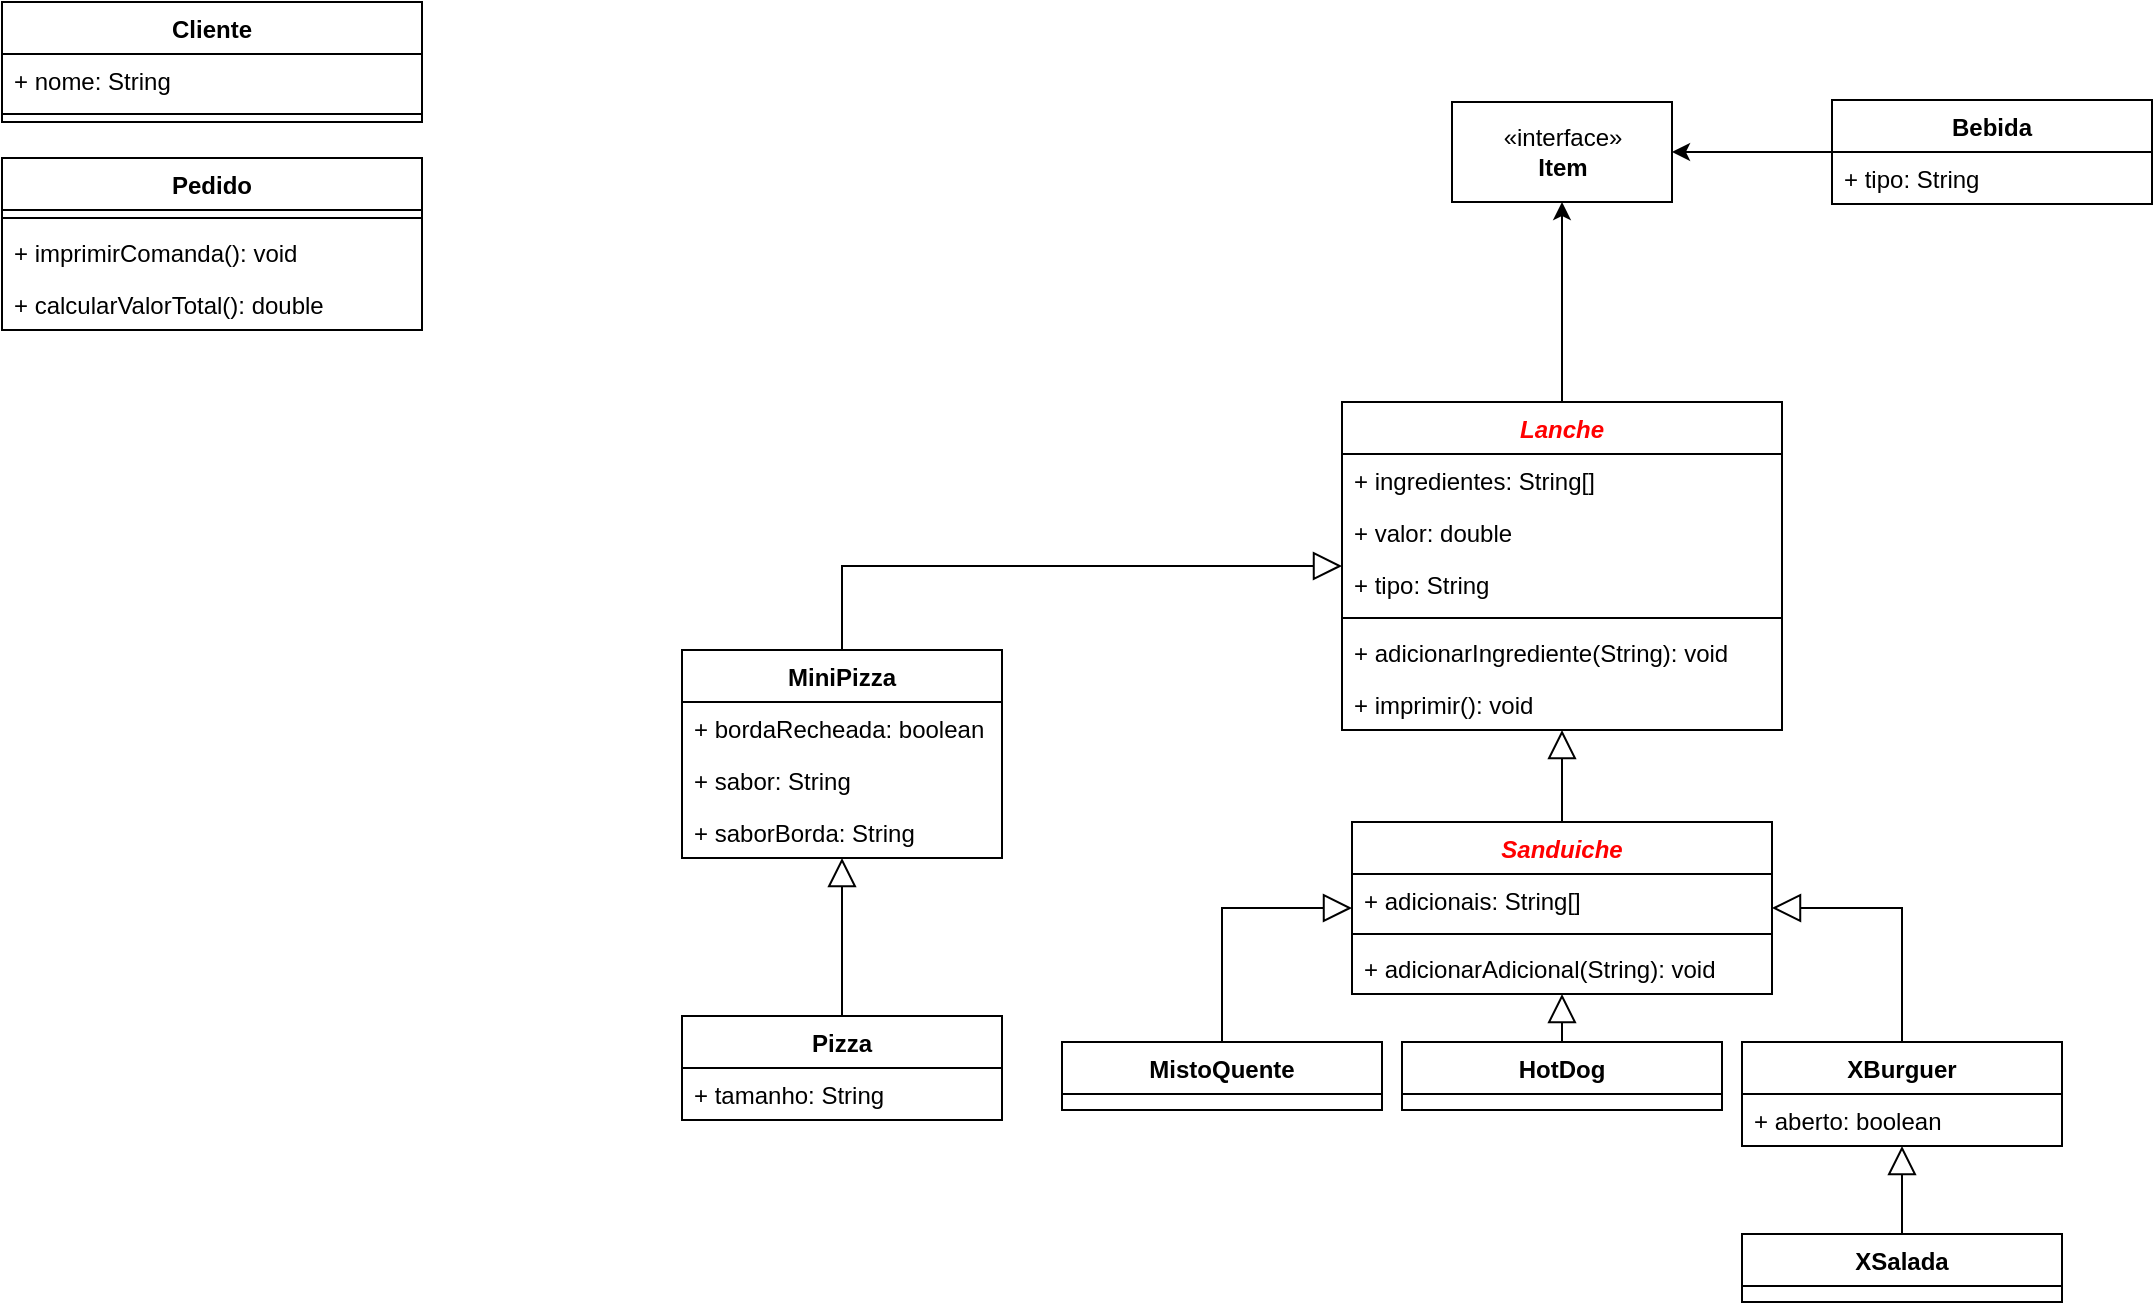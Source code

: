 <mxfile version="18.1.2" type="device" pages="2"><diagram id="MVWJiyI8O5NmIrXA0dFx" name="Page-1"><mxGraphModel dx="782" dy="674" grid="1" gridSize="10" guides="1" tooltips="1" connect="1" arrows="1" fold="1" page="1" pageScale="1" pageWidth="1169" pageHeight="827" math="0" shadow="0"><root><mxCell id="0"/><mxCell id="1" parent="0"/><mxCell id="_2BKmnc0bq5Ne3xbKJ1p-7" style="edgeStyle=orthogonalEdgeStyle;rounded=0;orthogonalLoop=1;jettySize=auto;html=1;exitX=0.5;exitY=0;exitDx=0;exitDy=0;entryX=0.5;entryY=1;entryDx=0;entryDy=0;fontColor=#000000;" edge="1" parent="1" source="QPcmIeBlJROIAPe8GQAX-1" target="_2BKmnc0bq5Ne3xbKJ1p-6"><mxGeometry relative="1" as="geometry"/></mxCell><mxCell id="QPcmIeBlJROIAPe8GQAX-1" value="Lanche" style="swimlane;fontStyle=3;align=center;verticalAlign=top;childLayout=stackLayout;horizontal=1;startSize=26;horizontalStack=0;resizeParent=1;resizeParentMax=0;resizeLast=0;collapsible=1;marginBottom=0;fontColor=#FF0000;" parent="1" vertex="1"><mxGeometry x="720" y="220" width="220" height="164" as="geometry"><mxRectangle x="700" y="20" width="70" height="26" as="alternateBounds"/></mxGeometry></mxCell><mxCell id="QPcmIeBlJROIAPe8GQAX-2" value="+ ingredientes: String[]" style="text;strokeColor=none;fillColor=none;align=left;verticalAlign=top;spacingLeft=4;spacingRight=4;overflow=hidden;rotatable=0;points=[[0,0.5],[1,0.5]];portConstraint=eastwest;" parent="QPcmIeBlJROIAPe8GQAX-1" vertex="1"><mxGeometry y="26" width="220" height="26" as="geometry"/></mxCell><mxCell id="QPcmIeBlJROIAPe8GQAX-5" value="+ valor: double" style="text;strokeColor=none;fillColor=none;align=left;verticalAlign=top;spacingLeft=4;spacingRight=4;overflow=hidden;rotatable=0;points=[[0,0.5],[1,0.5]];portConstraint=eastwest;" parent="QPcmIeBlJROIAPe8GQAX-1" vertex="1"><mxGeometry y="52" width="220" height="26" as="geometry"/></mxCell><mxCell id="mRiHQnjDjm3EZf-BqNl3-1" value="+ tipo: String" style="text;strokeColor=none;fillColor=none;align=left;verticalAlign=top;spacingLeft=4;spacingRight=4;overflow=hidden;rotatable=0;points=[[0,0.5],[1,0.5]];portConstraint=eastwest;" parent="QPcmIeBlJROIAPe8GQAX-1" vertex="1"><mxGeometry y="78" width="220" height="26" as="geometry"/></mxCell><mxCell id="QPcmIeBlJROIAPe8GQAX-3" value="" style="line;strokeWidth=1;fillColor=none;align=left;verticalAlign=middle;spacingTop=-1;spacingLeft=3;spacingRight=3;rotatable=0;labelPosition=right;points=[];portConstraint=eastwest;" parent="QPcmIeBlJROIAPe8GQAX-1" vertex="1"><mxGeometry y="104" width="220" height="8" as="geometry"/></mxCell><mxCell id="QPcmIeBlJROIAPe8GQAX-4" value="+ adicionarIngrediente(String): void&#10;" style="text;strokeColor=none;fillColor=none;align=left;verticalAlign=top;spacingLeft=4;spacingRight=4;overflow=hidden;rotatable=0;points=[[0,0.5],[1,0.5]];portConstraint=eastwest;" parent="QPcmIeBlJROIAPe8GQAX-1" vertex="1"><mxGeometry y="112" width="220" height="26" as="geometry"/></mxCell><mxCell id="QPcmIeBlJROIAPe8GQAX-7" value="+ imprimir(): void" style="text;strokeColor=none;fillColor=none;align=left;verticalAlign=top;spacingLeft=4;spacingRight=4;overflow=hidden;rotatable=0;points=[[0,0.5],[1,0.5]];portConstraint=eastwest;" parent="QPcmIeBlJROIAPe8GQAX-1" vertex="1"><mxGeometry y="138" width="220" height="26" as="geometry"/></mxCell><mxCell id="kkZG4CqWNyHKHAQxZgUZ-7" style="edgeStyle=orthogonalEdgeStyle;rounded=0;orthogonalLoop=1;jettySize=auto;html=1;exitX=0.5;exitY=0;exitDx=0;exitDy=0;entryX=1;entryY=0.5;entryDx=0;entryDy=0;endArrow=block;endFill=0;endSize=12;" parent="1" source="QPcmIeBlJROIAPe8GQAX-13" target="kkZG4CqWNyHKHAQxZgUZ-2" edge="1"><mxGeometry relative="1" as="geometry"/></mxCell><mxCell id="QPcmIeBlJROIAPe8GQAX-13" value="XBurguer" style="swimlane;fontStyle=1;align=center;verticalAlign=top;childLayout=stackLayout;horizontal=1;startSize=26;horizontalStack=0;resizeParent=1;resizeParentMax=0;resizeLast=0;collapsible=1;marginBottom=0;" parent="1" vertex="1"><mxGeometry x="920" y="540" width="160" height="52" as="geometry"/></mxCell><mxCell id="QPcmIeBlJROIAPe8GQAX-8" value="+ aberto: boolean" style="text;strokeColor=none;fillColor=none;align=left;verticalAlign=top;spacingLeft=4;spacingRight=4;overflow=hidden;rotatable=0;points=[[0,0.5],[1,0.5]];portConstraint=eastwest;" parent="QPcmIeBlJROIAPe8GQAX-13" vertex="1"><mxGeometry y="26" width="160" height="26" as="geometry"/></mxCell><mxCell id="QPcmIeBlJROIAPe8GQAX-20" style="edgeStyle=orthogonalEdgeStyle;rounded=0;orthogonalLoop=1;jettySize=auto;html=1;exitX=0.5;exitY=0;exitDx=0;exitDy=0;entryX=0.5;entryY=1;entryDx=0;entryDy=0;endArrow=block;endFill=0;endSize=12;" parent="1" source="QPcmIeBlJROIAPe8GQAX-18" target="QPcmIeBlJROIAPe8GQAX-13" edge="1"><mxGeometry relative="1" as="geometry"/></mxCell><mxCell id="QPcmIeBlJROIAPe8GQAX-18" value="XSalada" style="swimlane;fontStyle=1;align=center;verticalAlign=top;childLayout=stackLayout;horizontal=1;startSize=26;horizontalStack=0;resizeParent=1;resizeParentMax=0;resizeLast=0;collapsible=1;marginBottom=0;" parent="1" vertex="1"><mxGeometry x="920" y="636" width="160" height="34" as="geometry"><mxRectangle x="920" y="636" width="80" height="26" as="alternateBounds"/></mxGeometry></mxCell><mxCell id="QPcmIeBlJROIAPe8GQAX-21" value="HotDog" style="swimlane;fontStyle=1;align=center;verticalAlign=top;childLayout=stackLayout;horizontal=1;startSize=26;horizontalStack=0;resizeParent=1;resizeParentMax=0;resizeLast=0;collapsible=1;marginBottom=0;" parent="1" vertex="1"><mxGeometry x="750" y="540" width="160" height="34" as="geometry"><mxRectangle x="750" y="540" width="80" height="26" as="alternateBounds"/></mxGeometry></mxCell><mxCell id="kkZG4CqWNyHKHAQxZgUZ-6" style="edgeStyle=orthogonalEdgeStyle;rounded=0;orthogonalLoop=1;jettySize=auto;html=1;exitX=0.5;exitY=0;exitDx=0;exitDy=0;entryX=0;entryY=0.5;entryDx=0;entryDy=0;endArrow=block;endFill=0;endSize=12;" parent="1" source="QPcmIeBlJROIAPe8GQAX-26" target="kkZG4CqWNyHKHAQxZgUZ-2" edge="1"><mxGeometry relative="1" as="geometry"/></mxCell><mxCell id="QPcmIeBlJROIAPe8GQAX-26" value="MistoQuente" style="swimlane;fontStyle=1;align=center;verticalAlign=top;childLayout=stackLayout;horizontal=1;startSize=26;horizontalStack=0;resizeParent=1;resizeParentMax=0;resizeLast=0;collapsible=1;marginBottom=0;" parent="1" vertex="1"><mxGeometry x="580" y="540" width="160" height="34" as="geometry"><mxRectangle x="580" y="540" width="110" height="26" as="alternateBounds"/></mxGeometry></mxCell><mxCell id="QPcmIeBlJROIAPe8GQAX-29" value="Pedido" style="swimlane;fontStyle=1;align=center;verticalAlign=top;childLayout=stackLayout;horizontal=1;startSize=26;horizontalStack=0;resizeParent=1;resizeParentMax=0;resizeLast=0;collapsible=1;marginBottom=0;" parent="1" vertex="1"><mxGeometry x="50" y="98" width="210" height="86" as="geometry"/></mxCell><mxCell id="QPcmIeBlJROIAPe8GQAX-31" value="" style="line;strokeWidth=1;fillColor=none;align=left;verticalAlign=middle;spacingTop=-1;spacingLeft=3;spacingRight=3;rotatable=0;labelPosition=right;points=[];portConstraint=eastwest;" parent="QPcmIeBlJROIAPe8GQAX-29" vertex="1"><mxGeometry y="26" width="210" height="8" as="geometry"/></mxCell><mxCell id="QPcmIeBlJROIAPe8GQAX-32" value="+ imprimirComanda(): void&#10;" style="text;strokeColor=none;fillColor=none;align=left;verticalAlign=top;spacingLeft=4;spacingRight=4;overflow=hidden;rotatable=0;points=[[0,0.5],[1,0.5]];portConstraint=eastwest;" parent="QPcmIeBlJROIAPe8GQAX-29" vertex="1"><mxGeometry y="34" width="210" height="26" as="geometry"/></mxCell><mxCell id="QPcmIeBlJROIAPe8GQAX-33" value="+ calcularValorTotal(): double" style="text;strokeColor=none;fillColor=none;align=left;verticalAlign=top;spacingLeft=4;spacingRight=4;overflow=hidden;rotatable=0;points=[[0,0.5],[1,0.5]];portConstraint=eastwest;" parent="QPcmIeBlJROIAPe8GQAX-29" vertex="1"><mxGeometry y="60" width="210" height="26" as="geometry"/></mxCell><mxCell id="bDDmZRuDf7olHXzs5lUD-1" value="Cliente" style="swimlane;fontStyle=1;align=center;verticalAlign=top;childLayout=stackLayout;horizontal=1;startSize=26;horizontalStack=0;resizeParent=1;resizeParentMax=0;resizeLast=0;collapsible=1;marginBottom=0;" parent="1" vertex="1"><mxGeometry x="50" y="20" width="210" height="60" as="geometry"/></mxCell><mxCell id="bDDmZRuDf7olHXzs5lUD-5" value="+ nome: String" style="text;strokeColor=none;fillColor=none;align=left;verticalAlign=top;spacingLeft=4;spacingRight=4;overflow=hidden;rotatable=0;points=[[0,0.5],[1,0.5]];portConstraint=eastwest;" parent="bDDmZRuDf7olHXzs5lUD-1" vertex="1"><mxGeometry y="26" width="210" height="26" as="geometry"/></mxCell><mxCell id="bDDmZRuDf7olHXzs5lUD-2" value="" style="line;strokeWidth=1;fillColor=none;align=left;verticalAlign=middle;spacingTop=-1;spacingLeft=3;spacingRight=3;rotatable=0;labelPosition=right;points=[];portConstraint=eastwest;" parent="bDDmZRuDf7olHXzs5lUD-1" vertex="1"><mxGeometry y="52" width="210" height="8" as="geometry"/></mxCell><mxCell id="mRiHQnjDjm3EZf-BqNl3-4" style="edgeStyle=orthogonalEdgeStyle;rounded=0;orthogonalLoop=1;jettySize=auto;html=1;exitX=0.5;exitY=0;exitDx=0;exitDy=0;endArrow=block;endFill=0;endSize=12;entryX=0;entryY=0.5;entryDx=0;entryDy=0;" parent="1" source="mRiHQnjDjm3EZf-BqNl3-2" target="QPcmIeBlJROIAPe8GQAX-1" edge="1"><mxGeometry relative="1" as="geometry"><mxPoint x="820" y="450" as="targetPoint"/></mxGeometry></mxCell><mxCell id="mRiHQnjDjm3EZf-BqNl3-2" value="MiniPizza" style="swimlane;fontStyle=1;align=center;verticalAlign=top;childLayout=stackLayout;horizontal=1;startSize=26;horizontalStack=0;resizeParent=1;resizeParentMax=0;resizeLast=0;collapsible=1;marginBottom=0;" parent="1" vertex="1"><mxGeometry x="390" y="344" width="160" height="104" as="geometry"/></mxCell><mxCell id="mRiHQnjDjm3EZf-BqNl3-5" value="+ bordaRecheada: boolean" style="text;strokeColor=none;fillColor=none;align=left;verticalAlign=top;spacingLeft=4;spacingRight=4;overflow=hidden;rotatable=0;points=[[0,0.5],[1,0.5]];portConstraint=eastwest;" parent="mRiHQnjDjm3EZf-BqNl3-2" vertex="1"><mxGeometry y="26" width="160" height="26" as="geometry"/></mxCell><mxCell id="kkZG4CqWNyHKHAQxZgUZ-13" value="+ sabor: String" style="text;strokeColor=none;fillColor=none;align=left;verticalAlign=top;spacingLeft=4;spacingRight=4;overflow=hidden;rotatable=0;points=[[0,0.5],[1,0.5]];portConstraint=eastwest;" parent="mRiHQnjDjm3EZf-BqNl3-2" vertex="1"><mxGeometry y="52" width="160" height="26" as="geometry"/></mxCell><mxCell id="mRiHQnjDjm3EZf-BqNl3-6" value="+ saborBorda: String" style="text;strokeColor=none;fillColor=none;align=left;verticalAlign=top;spacingLeft=4;spacingRight=4;overflow=hidden;rotatable=0;points=[[0,0.5],[1,0.5]];portConstraint=eastwest;" parent="mRiHQnjDjm3EZf-BqNl3-2" vertex="1"><mxGeometry y="78" width="160" height="26" as="geometry"/></mxCell><mxCell id="kkZG4CqWNyHKHAQxZgUZ-4" style="edgeStyle=orthogonalEdgeStyle;rounded=0;orthogonalLoop=1;jettySize=auto;html=1;exitX=0.5;exitY=0;exitDx=0;exitDy=0;entryX=0.5;entryY=1;entryDx=0;entryDy=0;endArrow=block;endFill=0;endSize=12;" parent="1" source="kkZG4CqWNyHKHAQxZgUZ-2" target="QPcmIeBlJROIAPe8GQAX-1" edge="1"><mxGeometry relative="1" as="geometry"/></mxCell><mxCell id="kkZG4CqWNyHKHAQxZgUZ-2" value="Sanduiche" style="swimlane;fontStyle=3;align=center;verticalAlign=top;childLayout=stackLayout;horizontal=1;startSize=26;horizontalStack=0;resizeParent=1;resizeParentMax=0;resizeLast=0;collapsible=1;marginBottom=0;fontColor=#FF0000;" parent="1" vertex="1"><mxGeometry x="725" y="430" width="210" height="86" as="geometry"><mxRectangle x="730" y="230" width="90" height="26" as="alternateBounds"/></mxGeometry></mxCell><mxCell id="kkZG4CqWNyHKHAQxZgUZ-8" value="+ adicionais: String[]" style="text;strokeColor=none;fillColor=none;align=left;verticalAlign=top;spacingLeft=4;spacingRight=4;overflow=hidden;rotatable=0;points=[[0,0.5],[1,0.5]];portConstraint=eastwest;" parent="kkZG4CqWNyHKHAQxZgUZ-2" vertex="1"><mxGeometry y="26" width="210" height="26" as="geometry"/></mxCell><mxCell id="_2BKmnc0bq5Ne3xbKJ1p-1" value="" style="line;strokeWidth=1;fillColor=none;align=left;verticalAlign=middle;spacingTop=-1;spacingLeft=3;spacingRight=3;rotatable=0;labelPosition=right;points=[];portConstraint=eastwest;fontColor=#FF0000;" vertex="1" parent="kkZG4CqWNyHKHAQxZgUZ-2"><mxGeometry y="52" width="210" height="8" as="geometry"/></mxCell><mxCell id="_2BKmnc0bq5Ne3xbKJ1p-2" value="+ adicionarAdicional(String): void" style="text;strokeColor=none;fillColor=none;align=left;verticalAlign=top;spacingLeft=4;spacingRight=4;overflow=hidden;rotatable=0;points=[[0,0.5],[1,0.5]];portConstraint=eastwest;fontColor=#000000;" vertex="1" parent="kkZG4CqWNyHKHAQxZgUZ-2"><mxGeometry y="60" width="210" height="26" as="geometry"/></mxCell><mxCell id="kkZG4CqWNyHKHAQxZgUZ-5" style="edgeStyle=orthogonalEdgeStyle;rounded=0;orthogonalLoop=1;jettySize=auto;html=1;exitX=0.5;exitY=0;exitDx=0;exitDy=0;endArrow=block;endFill=0;endSize=12;entryX=0.5;entryY=1;entryDx=0;entryDy=0;" parent="1" source="QPcmIeBlJROIAPe8GQAX-21" target="kkZG4CqWNyHKHAQxZgUZ-2" edge="1"><mxGeometry relative="1" as="geometry"><mxPoint x="840" y="480" as="sourcePoint"/><mxPoint x="830" y="500" as="targetPoint"/></mxGeometry></mxCell><mxCell id="kkZG4CqWNyHKHAQxZgUZ-11" style="edgeStyle=orthogonalEdgeStyle;rounded=0;orthogonalLoop=1;jettySize=auto;html=1;exitX=0.5;exitY=0;exitDx=0;exitDy=0;entryX=0.5;entryY=1;entryDx=0;entryDy=0;endArrow=block;endFill=0;endSize=12;" parent="1" source="kkZG4CqWNyHKHAQxZgUZ-9" target="mRiHQnjDjm3EZf-BqNl3-2" edge="1"><mxGeometry relative="1" as="geometry"/></mxCell><mxCell id="kkZG4CqWNyHKHAQxZgUZ-9" value="Pizza" style="swimlane;fontStyle=1;align=center;verticalAlign=top;childLayout=stackLayout;horizontal=1;startSize=26;horizontalStack=0;resizeParent=1;resizeParentMax=0;resizeLast=0;collapsible=1;marginBottom=0;" parent="1" vertex="1"><mxGeometry x="390" y="527" width="160" height="52" as="geometry"/></mxCell><mxCell id="kkZG4CqWNyHKHAQxZgUZ-12" value="+ tamanho: String" style="text;strokeColor=none;fillColor=none;align=left;verticalAlign=top;spacingLeft=4;spacingRight=4;overflow=hidden;rotatable=0;points=[[0,0.5],[1,0.5]];portConstraint=eastwest;" parent="kkZG4CqWNyHKHAQxZgUZ-9" vertex="1"><mxGeometry y="26" width="160" height="26" as="geometry"/></mxCell><mxCell id="_2BKmnc0bq5Ne3xbKJ1p-6" value="«interface»&lt;br&gt;&lt;b&gt;Item&lt;br&gt;&lt;/b&gt;" style="html=1;fontColor=#000000;" vertex="1" parent="1"><mxGeometry x="775" y="70" width="110" height="50" as="geometry"/></mxCell><mxCell id="_2BKmnc0bq5Ne3xbKJ1p-15" style="edgeStyle=orthogonalEdgeStyle;rounded=0;orthogonalLoop=1;jettySize=auto;html=1;exitX=0;exitY=0.5;exitDx=0;exitDy=0;entryX=1;entryY=0.5;entryDx=0;entryDy=0;fontColor=#000000;" edge="1" parent="1" source="_2BKmnc0bq5Ne3xbKJ1p-13" target="_2BKmnc0bq5Ne3xbKJ1p-6"><mxGeometry relative="1" as="geometry"/></mxCell><mxCell id="_2BKmnc0bq5Ne3xbKJ1p-13" value="Bebida" style="swimlane;fontStyle=1;align=center;verticalAlign=top;childLayout=stackLayout;horizontal=1;startSize=26;horizontalStack=0;resizeParent=1;resizeParentMax=0;resizeLast=0;collapsible=1;marginBottom=0;" vertex="1" parent="1"><mxGeometry x="965" y="69" width="160" height="52" as="geometry"><mxRectangle x="965" y="82" width="70" height="26" as="alternateBounds"/></mxGeometry></mxCell><mxCell id="_2BKmnc0bq5Ne3xbKJ1p-14" value="+ tipo: String" style="text;strokeColor=none;fillColor=none;align=left;verticalAlign=top;spacingLeft=4;spacingRight=4;overflow=hidden;rotatable=0;points=[[0,0.5],[1,0.5]];portConstraint=eastwest;" vertex="1" parent="_2BKmnc0bq5Ne3xbKJ1p-13"><mxGeometry y="26" width="160" height="26" as="geometry"/></mxCell></root></mxGraphModel></diagram><diagram id="yfp6-7WRPPAeOL43nbqo" name="Page-2"><mxGraphModel dx="782" dy="674" grid="1" gridSize="10" guides="1" tooltips="1" connect="1" arrows="1" fold="1" page="1" pageScale="1" pageWidth="1169" pageHeight="827" math="0" shadow="0"><root><mxCell id="0"/><mxCell id="1" parent="0"/><mxCell id="87URZQY9vEiUjreXYbZ2-1" value="XSalada" style="swimlane;fontStyle=1;align=center;verticalAlign=top;childLayout=stackLayout;horizontal=1;startSize=26;horizontalStack=0;resizeParent=1;resizeParentMax=0;resizeLast=0;collapsible=1;marginBottom=0;" parent="1" vertex="1"><mxGeometry x="20" y="10" width="220" height="164" as="geometry"><mxRectangle x="320" y="40" width="70" height="26" as="alternateBounds"/></mxGeometry></mxCell><mxCell id="87URZQY9vEiUjreXYbZ2-2" value="+ ingredientes: String[]" style="text;strokeColor=none;fillColor=none;align=left;verticalAlign=top;spacingLeft=4;spacingRight=4;overflow=hidden;rotatable=0;points=[[0,0.5],[1,0.5]];portConstraint=eastwest;" parent="87URZQY9vEiUjreXYbZ2-1" vertex="1"><mxGeometry y="26" width="220" height="26" as="geometry"/></mxCell><mxCell id="87URZQY9vEiUjreXYbZ2-3" value="+ valor: double" style="text;strokeColor=none;fillColor=none;align=left;verticalAlign=top;spacingLeft=4;spacingRight=4;overflow=hidden;rotatable=0;points=[[0,0.5],[1,0.5]];portConstraint=eastwest;" parent="87URZQY9vEiUjreXYbZ2-1" vertex="1"><mxGeometry y="52" width="220" height="26" as="geometry"/></mxCell><mxCell id="87URZQY9vEiUjreXYbZ2-4" value="+ aberto: boolean" style="text;strokeColor=none;fillColor=none;align=left;verticalAlign=top;spacingLeft=4;spacingRight=4;overflow=hidden;rotatable=0;points=[[0,0.5],[1,0.5]];portConstraint=eastwest;" parent="87URZQY9vEiUjreXYbZ2-1" vertex="1"><mxGeometry y="78" width="220" height="26" as="geometry"/></mxCell><mxCell id="87URZQY9vEiUjreXYbZ2-5" value="" style="line;strokeWidth=1;fillColor=none;align=left;verticalAlign=middle;spacingTop=-1;spacingLeft=3;spacingRight=3;rotatable=0;labelPosition=right;points=[];portConstraint=eastwest;" parent="87URZQY9vEiUjreXYbZ2-1" vertex="1"><mxGeometry y="104" width="220" height="8" as="geometry"/></mxCell><mxCell id="87URZQY9vEiUjreXYbZ2-6" value="+ adicionarIngrediente(String): void&#10;" style="text;strokeColor=none;fillColor=none;align=left;verticalAlign=top;spacingLeft=4;spacingRight=4;overflow=hidden;rotatable=0;points=[[0,0.5],[1,0.5]];portConstraint=eastwest;" parent="87URZQY9vEiUjreXYbZ2-1" vertex="1"><mxGeometry y="112" width="220" height="26" as="geometry"/></mxCell><mxCell id="87URZQY9vEiUjreXYbZ2-7" value="+ mostrarComanda(): void&#10;" style="text;strokeColor=none;fillColor=none;align=left;verticalAlign=top;spacingLeft=4;spacingRight=4;overflow=hidden;rotatable=0;points=[[0,0.5],[1,0.5]];portConstraint=eastwest;" parent="87URZQY9vEiUjreXYbZ2-1" vertex="1"><mxGeometry y="138" width="220" height="26" as="geometry"/></mxCell><mxCell id="87URZQY9vEiUjreXYbZ2-8" value="XBurguer" style="swimlane;fontStyle=1;align=center;verticalAlign=top;childLayout=stackLayout;horizontal=1;startSize=26;horizontalStack=0;resizeParent=1;resizeParentMax=0;resizeLast=0;collapsible=1;marginBottom=0;" parent="1" vertex="1"><mxGeometry x="250" y="10" width="220" height="164" as="geometry"><mxRectangle x="320" y="40" width="70" height="26" as="alternateBounds"/></mxGeometry></mxCell><mxCell id="87URZQY9vEiUjreXYbZ2-9" value="+ ingredientes: String[]" style="text;strokeColor=none;fillColor=none;align=left;verticalAlign=top;spacingLeft=4;spacingRight=4;overflow=hidden;rotatable=0;points=[[0,0.5],[1,0.5]];portConstraint=eastwest;" parent="87URZQY9vEiUjreXYbZ2-8" vertex="1"><mxGeometry y="26" width="220" height="26" as="geometry"/></mxCell><mxCell id="87URZQY9vEiUjreXYbZ2-10" value="+ valor: double" style="text;strokeColor=none;fillColor=none;align=left;verticalAlign=top;spacingLeft=4;spacingRight=4;overflow=hidden;rotatable=0;points=[[0,0.5],[1,0.5]];portConstraint=eastwest;" parent="87URZQY9vEiUjreXYbZ2-8" vertex="1"><mxGeometry y="52" width="220" height="26" as="geometry"/></mxCell><mxCell id="87URZQY9vEiUjreXYbZ2-11" value="+ aberto: boolean" style="text;strokeColor=none;fillColor=none;align=left;verticalAlign=top;spacingLeft=4;spacingRight=4;overflow=hidden;rotatable=0;points=[[0,0.5],[1,0.5]];portConstraint=eastwest;" parent="87URZQY9vEiUjreXYbZ2-8" vertex="1"><mxGeometry y="78" width="220" height="26" as="geometry"/></mxCell><mxCell id="87URZQY9vEiUjreXYbZ2-12" value="" style="line;strokeWidth=1;fillColor=none;align=left;verticalAlign=middle;spacingTop=-1;spacingLeft=3;spacingRight=3;rotatable=0;labelPosition=right;points=[];portConstraint=eastwest;" parent="87URZQY9vEiUjreXYbZ2-8" vertex="1"><mxGeometry y="104" width="220" height="8" as="geometry"/></mxCell><mxCell id="87URZQY9vEiUjreXYbZ2-13" value="+ adicionarIngrediente(String): void&#10;" style="text;strokeColor=none;fillColor=none;align=left;verticalAlign=top;spacingLeft=4;spacingRight=4;overflow=hidden;rotatable=0;points=[[0,0.5],[1,0.5]];portConstraint=eastwest;" parent="87URZQY9vEiUjreXYbZ2-8" vertex="1"><mxGeometry y="112" width="220" height="26" as="geometry"/></mxCell><mxCell id="87URZQY9vEiUjreXYbZ2-14" value="+ mostrarComanda(): void&#10;" style="text;strokeColor=none;fillColor=none;align=left;verticalAlign=top;spacingLeft=4;spacingRight=4;overflow=hidden;rotatable=0;points=[[0,0.5],[1,0.5]];portConstraint=eastwest;" parent="87URZQY9vEiUjreXYbZ2-8" vertex="1"><mxGeometry y="138" width="220" height="26" as="geometry"/></mxCell><mxCell id="2SesyGB-pI0vgU_VPWTt-1" value="Lanche" style="swimlane;fontStyle=3;align=center;verticalAlign=top;childLayout=stackLayout;horizontal=1;startSize=26;horizontalStack=0;resizeParent=1;resizeParentMax=0;resizeLast=0;collapsible=1;marginBottom=0;" parent="1" vertex="1"><mxGeometry x="700" y="20" width="220" height="164" as="geometry"><mxRectangle x="700" y="20" width="70" height="26" as="alternateBounds"/></mxGeometry></mxCell><mxCell id="2SesyGB-pI0vgU_VPWTt-2" value="+ ingredientes: String[]" style="text;strokeColor=none;fillColor=none;align=left;verticalAlign=top;spacingLeft=4;spacingRight=4;overflow=hidden;rotatable=0;points=[[0,0.5],[1,0.5]];portConstraint=eastwest;" parent="2SesyGB-pI0vgU_VPWTt-1" vertex="1"><mxGeometry y="26" width="220" height="26" as="geometry"/></mxCell><mxCell id="2SesyGB-pI0vgU_VPWTt-3" value="+ valor: double" style="text;strokeColor=none;fillColor=none;align=left;verticalAlign=top;spacingLeft=4;spacingRight=4;overflow=hidden;rotatable=0;points=[[0,0.5],[1,0.5]];portConstraint=eastwest;" parent="2SesyGB-pI0vgU_VPWTt-1" vertex="1"><mxGeometry y="52" width="220" height="26" as="geometry"/></mxCell><mxCell id="2SesyGB-pI0vgU_VPWTt-4" value="+ aberto: boolean" style="text;strokeColor=none;fillColor=none;align=left;verticalAlign=top;spacingLeft=4;spacingRight=4;overflow=hidden;rotatable=0;points=[[0,0.5],[1,0.5]];portConstraint=eastwest;" parent="2SesyGB-pI0vgU_VPWTt-1" vertex="1"><mxGeometry y="78" width="220" height="26" as="geometry"/></mxCell><mxCell id="2SesyGB-pI0vgU_VPWTt-5" value="" style="line;strokeWidth=1;fillColor=none;align=left;verticalAlign=middle;spacingTop=-1;spacingLeft=3;spacingRight=3;rotatable=0;labelPosition=right;points=[];portConstraint=eastwest;" parent="2SesyGB-pI0vgU_VPWTt-1" vertex="1"><mxGeometry y="104" width="220" height="8" as="geometry"/></mxCell><mxCell id="2SesyGB-pI0vgU_VPWTt-6" value="+ adicionarIngrediente(String): void&#10;" style="text;strokeColor=none;fillColor=none;align=left;verticalAlign=top;spacingLeft=4;spacingRight=4;overflow=hidden;rotatable=0;points=[[0,0.5],[1,0.5]];portConstraint=eastwest;" parent="2SesyGB-pI0vgU_VPWTt-1" vertex="1"><mxGeometry y="112" width="220" height="26" as="geometry"/></mxCell><mxCell id="2SesyGB-pI0vgU_VPWTt-7" value="+ mostrarComanda(): void&#10;" style="text;strokeColor=none;fillColor=none;align=left;verticalAlign=top;spacingLeft=4;spacingRight=4;overflow=hidden;rotatable=0;points=[[0,0.5],[1,0.5]];portConstraint=eastwest;" parent="2SesyGB-pI0vgU_VPWTt-1" vertex="1"><mxGeometry y="138" width="220" height="26" as="geometry"/></mxCell><mxCell id="2SesyGB-pI0vgU_VPWTt-8" style="edgeStyle=orthogonalEdgeStyle;rounded=0;orthogonalLoop=1;jettySize=auto;html=1;exitX=0;exitY=0.5;exitDx=0;exitDy=0;endArrow=block;endFill=0;endSize=12;entryX=1;entryY=0.5;entryDx=0;entryDy=0;" parent="1" source="2SesyGB-pI0vgU_VPWTt-9" target="2SesyGB-pI0vgU_VPWTt-1" edge="1"><mxGeometry relative="1" as="geometry"><mxPoint x="950" y="90" as="targetPoint"/></mxGeometry></mxCell><mxCell id="2SesyGB-pI0vgU_VPWTt-9" value="XBurguer" style="swimlane;fontStyle=1;align=center;verticalAlign=top;childLayout=stackLayout;horizontal=1;startSize=26;horizontalStack=0;resizeParent=1;resizeParentMax=0;resizeLast=0;collapsible=1;marginBottom=0;" parent="1" vertex="1"><mxGeometry x="970" y="128" width="160" height="34" as="geometry"/></mxCell><mxCell id="2SesyGB-pI0vgU_VPWTt-10" value="" style="line;strokeWidth=1;fillColor=none;align=left;verticalAlign=middle;spacingTop=-1;spacingLeft=3;spacingRight=3;rotatable=0;labelPosition=right;points=[];portConstraint=eastwest;" parent="2SesyGB-pI0vgU_VPWTt-9" vertex="1"><mxGeometry y="26" width="160" height="8" as="geometry"/></mxCell><mxCell id="2SesyGB-pI0vgU_VPWTt-11" style="edgeStyle=orthogonalEdgeStyle;rounded=0;orthogonalLoop=1;jettySize=auto;html=1;exitX=1;exitY=0.5;exitDx=0;exitDy=0;endArrow=block;endFill=0;endSize=12;entryX=0;entryY=0.5;entryDx=0;entryDy=0;" parent="1" source="2SesyGB-pI0vgU_VPWTt-12" target="2SesyGB-pI0vgU_VPWTt-1" edge="1"><mxGeometry relative="1" as="geometry"><mxPoint x="670" y="80" as="targetPoint"/></mxGeometry></mxCell><mxCell id="2SesyGB-pI0vgU_VPWTt-12" value="XSalada" style="swimlane;fontStyle=1;align=center;verticalAlign=top;childLayout=stackLayout;horizontal=1;startSize=26;horizontalStack=0;resizeParent=1;resizeParentMax=0;resizeLast=0;collapsible=1;marginBottom=0;" parent="1" vertex="1"><mxGeometry x="490" y="128" width="160" height="34" as="geometry"/></mxCell><mxCell id="2SesyGB-pI0vgU_VPWTt-13" value="" style="line;strokeWidth=1;fillColor=none;align=left;verticalAlign=middle;spacingTop=-1;spacingLeft=3;spacingRight=3;rotatable=0;labelPosition=right;points=[];portConstraint=eastwest;" parent="2SesyGB-pI0vgU_VPWTt-12" vertex="1"><mxGeometry y="26" width="160" height="8" as="geometry"/></mxCell><mxCell id="2SesyGB-pI0vgU_VPWTt-20" value="Lanche" style="swimlane;fontStyle=3;align=center;verticalAlign=top;childLayout=stackLayout;horizontal=1;startSize=26;horizontalStack=0;resizeParent=1;resizeParentMax=0;resizeLast=0;collapsible=1;marginBottom=0;" parent="1" vertex="1"><mxGeometry x="120" y="350" width="220" height="164" as="geometry"><mxRectangle x="320" y="40" width="70" height="26" as="alternateBounds"/></mxGeometry></mxCell><mxCell id="2SesyGB-pI0vgU_VPWTt-21" value="+ ingredientes: String[]" style="text;strokeColor=none;fillColor=none;align=left;verticalAlign=top;spacingLeft=4;spacingRight=4;overflow=hidden;rotatable=0;points=[[0,0.5],[1,0.5]];portConstraint=eastwest;" parent="2SesyGB-pI0vgU_VPWTt-20" vertex="1"><mxGeometry y="26" width="220" height="26" as="geometry"/></mxCell><mxCell id="2SesyGB-pI0vgU_VPWTt-22" value="+ valor: double" style="text;strokeColor=none;fillColor=none;align=left;verticalAlign=top;spacingLeft=4;spacingRight=4;overflow=hidden;rotatable=0;points=[[0,0.5],[1,0.5]];portConstraint=eastwest;" parent="2SesyGB-pI0vgU_VPWTt-20" vertex="1"><mxGeometry y="52" width="220" height="26" as="geometry"/></mxCell><mxCell id="2SesyGB-pI0vgU_VPWTt-23" value="+ aberto: boolean" style="text;strokeColor=none;fillColor=none;align=left;verticalAlign=top;spacingLeft=4;spacingRight=4;overflow=hidden;rotatable=0;points=[[0,0.5],[1,0.5]];portConstraint=eastwest;" parent="2SesyGB-pI0vgU_VPWTt-20" vertex="1"><mxGeometry y="78" width="220" height="26" as="geometry"/></mxCell><mxCell id="2SesyGB-pI0vgU_VPWTt-24" value="" style="line;strokeWidth=1;fillColor=none;align=left;verticalAlign=middle;spacingTop=-1;spacingLeft=3;spacingRight=3;rotatable=0;labelPosition=right;points=[];portConstraint=eastwest;" parent="2SesyGB-pI0vgU_VPWTt-20" vertex="1"><mxGeometry y="104" width="220" height="8" as="geometry"/></mxCell><mxCell id="2SesyGB-pI0vgU_VPWTt-25" value="+ adicionarIngrediente(String): void&#10;" style="text;strokeColor=none;fillColor=none;align=left;verticalAlign=top;spacingLeft=4;spacingRight=4;overflow=hidden;rotatable=0;points=[[0,0.5],[1,0.5]];portConstraint=eastwest;" parent="2SesyGB-pI0vgU_VPWTt-20" vertex="1"><mxGeometry y="112" width="220" height="26" as="geometry"/></mxCell><mxCell id="2SesyGB-pI0vgU_VPWTt-26" value="+ mostrarComanda(): void&#10;" style="text;strokeColor=none;fillColor=none;align=left;verticalAlign=top;spacingLeft=4;spacingRight=4;overflow=hidden;rotatable=0;points=[[0,0.5],[1,0.5]];portConstraint=eastwest;" parent="2SesyGB-pI0vgU_VPWTt-20" vertex="1"><mxGeometry y="138" width="220" height="26" as="geometry"/></mxCell><mxCell id="2SesyGB-pI0vgU_VPWTt-27" style="edgeStyle=orthogonalEdgeStyle;rounded=0;orthogonalLoop=1;jettySize=auto;html=1;exitX=0;exitY=0.5;exitDx=0;exitDy=0;entryX=1;entryY=0.5;entryDx=0;entryDy=0;endArrow=block;endFill=0;endSize=12;" parent="1" source="2SesyGB-pI0vgU_VPWTt-28" target="2SesyGB-pI0vgU_VPWTt-23" edge="1"><mxGeometry relative="1" as="geometry"/></mxCell><mxCell id="2SesyGB-pI0vgU_VPWTt-28" value="XBurguer" style="swimlane;fontStyle=1;align=center;verticalAlign=top;childLayout=stackLayout;horizontal=1;startSize=26;horizontalStack=0;resizeParent=1;resizeParentMax=0;resizeLast=0;collapsible=1;marginBottom=0;" parent="1" vertex="1"><mxGeometry x="400" y="424" width="160" height="34" as="geometry"/></mxCell><mxCell id="2SesyGB-pI0vgU_VPWTt-29" value="" style="line;strokeWidth=1;fillColor=none;align=left;verticalAlign=middle;spacingTop=-1;spacingLeft=3;spacingRight=3;rotatable=0;labelPosition=right;points=[];portConstraint=eastwest;" parent="2SesyGB-pI0vgU_VPWTt-28" vertex="1"><mxGeometry y="26" width="160" height="8" as="geometry"/></mxCell><mxCell id="2SesyGB-pI0vgU_VPWTt-30" style="edgeStyle=orthogonalEdgeStyle;rounded=0;orthogonalLoop=1;jettySize=auto;html=1;exitX=0.5;exitY=0;exitDx=0;exitDy=0;entryX=1;entryY=0.5;entryDx=0;entryDy=0;endArrow=block;endFill=0;endSize=12;" parent="1" source="2SesyGB-pI0vgU_VPWTt-31" target="2SesyGB-pI0vgU_VPWTt-25" edge="1"><mxGeometry relative="1" as="geometry"/></mxCell><mxCell id="2SesyGB-pI0vgU_VPWTt-31" value="XSalada" style="swimlane;fontStyle=1;align=center;verticalAlign=top;childLayout=stackLayout;horizontal=1;startSize=26;horizontalStack=0;resizeParent=1;resizeParentMax=0;resizeLast=0;collapsible=1;marginBottom=0;" parent="1" vertex="1"><mxGeometry x="400" y="500" width="160" height="34" as="geometry"/></mxCell><mxCell id="2SesyGB-pI0vgU_VPWTt-32" value="" style="line;strokeWidth=1;fillColor=none;align=left;verticalAlign=middle;spacingTop=-1;spacingLeft=3;spacingRight=3;rotatable=0;labelPosition=right;points=[];portConstraint=eastwest;" parent="2SesyGB-pI0vgU_VPWTt-31" vertex="1"><mxGeometry y="26" width="160" height="8" as="geometry"/></mxCell><mxCell id="2SesyGB-pI0vgU_VPWTt-33" style="edgeStyle=orthogonalEdgeStyle;rounded=0;orthogonalLoop=1;jettySize=auto;html=1;exitX=0.5;exitY=0;exitDx=0;exitDy=0;entryX=0.75;entryY=1;entryDx=0;entryDy=0;endArrow=block;endFill=0;endSize=12;" parent="1" source="2SesyGB-pI0vgU_VPWTt-34" target="2SesyGB-pI0vgU_VPWTt-20" edge="1"><mxGeometry relative="1" as="geometry"/></mxCell><mxCell id="2SesyGB-pI0vgU_VPWTt-34" value="HotDog" style="swimlane;fontStyle=1;align=center;verticalAlign=top;childLayout=stackLayout;horizontal=1;startSize=26;horizontalStack=0;resizeParent=1;resizeParentMax=0;resizeLast=0;collapsible=1;marginBottom=0;" parent="1" vertex="1"><mxGeometry x="260" y="580" width="160" height="34" as="geometry"/></mxCell><mxCell id="2SesyGB-pI0vgU_VPWTt-35" value="" style="line;strokeWidth=1;fillColor=none;align=left;verticalAlign=middle;spacingTop=-1;spacingLeft=3;spacingRight=3;rotatable=0;labelPosition=right;points=[];portConstraint=eastwest;" parent="2SesyGB-pI0vgU_VPWTt-34" vertex="1"><mxGeometry y="26" width="160" height="8" as="geometry"/></mxCell><mxCell id="2SesyGB-pI0vgU_VPWTt-36" style="edgeStyle=orthogonalEdgeStyle;rounded=0;orthogonalLoop=1;jettySize=auto;html=1;exitX=0.5;exitY=0;exitDx=0;exitDy=0;entryX=0.25;entryY=1;entryDx=0;entryDy=0;endArrow=block;endFill=0;endSize=12;" parent="1" source="2SesyGB-pI0vgU_VPWTt-37" target="2SesyGB-pI0vgU_VPWTt-20" edge="1"><mxGeometry relative="1" as="geometry"/></mxCell><mxCell id="2SesyGB-pI0vgU_VPWTt-37" value="MistoQuente" style="swimlane;fontStyle=1;align=center;verticalAlign=top;childLayout=stackLayout;horizontal=1;startSize=26;horizontalStack=0;resizeParent=1;resizeParentMax=0;resizeLast=0;collapsible=1;marginBottom=0;" parent="1" vertex="1"><mxGeometry x="40" y="580" width="160" height="34" as="geometry"/></mxCell><mxCell id="2SesyGB-pI0vgU_VPWTt-38" value="" style="line;strokeWidth=1;fillColor=none;align=left;verticalAlign=middle;spacingTop=-1;spacingLeft=3;spacingRight=3;rotatable=0;labelPosition=right;points=[];portConstraint=eastwest;" parent="2SesyGB-pI0vgU_VPWTt-37" vertex="1"><mxGeometry y="26" width="160" height="8" as="geometry"/></mxCell><mxCell id="a-zHaVzuH5ngQwdTMmcT-1" value="Lanche" style="swimlane;fontStyle=3;align=center;verticalAlign=top;childLayout=stackLayout;horizontal=1;startSize=26;horizontalStack=0;resizeParent=1;resizeParentMax=0;resizeLast=0;collapsible=1;marginBottom=0;" parent="1" vertex="1"><mxGeometry x="680" y="330" width="220" height="164" as="geometry"><mxRectangle x="700" y="20" width="70" height="26" as="alternateBounds"/></mxGeometry></mxCell><mxCell id="a-zHaVzuH5ngQwdTMmcT-2" value="+ ingredientes: String[]" style="text;strokeColor=none;fillColor=none;align=left;verticalAlign=top;spacingLeft=4;spacingRight=4;overflow=hidden;rotatable=0;points=[[0,0.5],[1,0.5]];portConstraint=eastwest;" parent="a-zHaVzuH5ngQwdTMmcT-1" vertex="1"><mxGeometry y="26" width="220" height="26" as="geometry"/></mxCell><mxCell id="a-zHaVzuH5ngQwdTMmcT-3" value="+ valor: double" style="text;strokeColor=none;fillColor=none;align=left;verticalAlign=top;spacingLeft=4;spacingRight=4;overflow=hidden;rotatable=0;points=[[0,0.5],[1,0.5]];portConstraint=eastwest;" parent="a-zHaVzuH5ngQwdTMmcT-1" vertex="1"><mxGeometry y="52" width="220" height="26" as="geometry"/></mxCell><mxCell id="a-zHaVzuH5ngQwdTMmcT-4" value="+ tipo: String" style="text;strokeColor=none;fillColor=none;align=left;verticalAlign=top;spacingLeft=4;spacingRight=4;overflow=hidden;rotatable=0;points=[[0,0.5],[1,0.5]];portConstraint=eastwest;" parent="a-zHaVzuH5ngQwdTMmcT-1" vertex="1"><mxGeometry y="78" width="220" height="26" as="geometry"/></mxCell><mxCell id="a-zHaVzuH5ngQwdTMmcT-5" value="" style="line;strokeWidth=1;fillColor=none;align=left;verticalAlign=middle;spacingTop=-1;spacingLeft=3;spacingRight=3;rotatable=0;labelPosition=right;points=[];portConstraint=eastwest;" parent="a-zHaVzuH5ngQwdTMmcT-1" vertex="1"><mxGeometry y="104" width="220" height="8" as="geometry"/></mxCell><mxCell id="a-zHaVzuH5ngQwdTMmcT-6" value="+ adicionarIngrediente(String): void&#10;" style="text;strokeColor=none;fillColor=none;align=left;verticalAlign=top;spacingLeft=4;spacingRight=4;overflow=hidden;rotatable=0;points=[[0,0.5],[1,0.5]];portConstraint=eastwest;" parent="a-zHaVzuH5ngQwdTMmcT-1" vertex="1"><mxGeometry y="112" width="220" height="26" as="geometry"/></mxCell><mxCell id="a-zHaVzuH5ngQwdTMmcT-7" value="+ mostrarComanda(String): void&#10;" style="text;strokeColor=none;fillColor=none;align=left;verticalAlign=top;spacingLeft=4;spacingRight=4;overflow=hidden;rotatable=0;points=[[0,0.5],[1,0.5]];portConstraint=eastwest;" parent="a-zHaVzuH5ngQwdTMmcT-1" vertex="1"><mxGeometry y="138" width="220" height="26" as="geometry"/></mxCell><mxCell id="a-zHaVzuH5ngQwdTMmcT-8" value="XBurguer" style="swimlane;fontStyle=1;align=center;verticalAlign=top;childLayout=stackLayout;horizontal=1;startSize=26;horizontalStack=0;resizeParent=1;resizeParentMax=0;resizeLast=0;collapsible=1;marginBottom=0;" parent="1" vertex="1"><mxGeometry x="960" y="404" width="160" height="60" as="geometry"/></mxCell><mxCell id="a-zHaVzuH5ngQwdTMmcT-9" value="+ aberto: boolean" style="text;strokeColor=none;fillColor=none;align=left;verticalAlign=top;spacingLeft=4;spacingRight=4;overflow=hidden;rotatable=0;points=[[0,0.5],[1,0.5]];portConstraint=eastwest;" parent="a-zHaVzuH5ngQwdTMmcT-8" vertex="1"><mxGeometry y="26" width="160" height="26" as="geometry"/></mxCell><mxCell id="a-zHaVzuH5ngQwdTMmcT-10" value="" style="line;strokeWidth=1;fillColor=none;align=left;verticalAlign=middle;spacingTop=-1;spacingLeft=3;spacingRight=3;rotatable=0;labelPosition=right;points=[];portConstraint=eastwest;" parent="a-zHaVzuH5ngQwdTMmcT-8" vertex="1"><mxGeometry y="52" width="160" height="8" as="geometry"/></mxCell><mxCell id="a-zHaVzuH5ngQwdTMmcT-11" style="edgeStyle=orthogonalEdgeStyle;rounded=0;orthogonalLoop=1;jettySize=auto;html=1;exitX=0.5;exitY=0;exitDx=0;exitDy=0;entryX=0.5;entryY=1;entryDx=0;entryDy=0;endArrow=block;endFill=0;endSize=12;" parent="1" source="a-zHaVzuH5ngQwdTMmcT-12" target="a-zHaVzuH5ngQwdTMmcT-8" edge="1"><mxGeometry relative="1" as="geometry"/></mxCell><mxCell id="a-zHaVzuH5ngQwdTMmcT-12" value="XSalada" style="swimlane;fontStyle=1;align=center;verticalAlign=top;childLayout=stackLayout;horizontal=1;startSize=26;horizontalStack=0;resizeParent=1;resizeParentMax=0;resizeLast=0;collapsible=1;marginBottom=0;" parent="1" vertex="1"><mxGeometry x="960" y="500" width="160" height="34" as="geometry"/></mxCell><mxCell id="a-zHaVzuH5ngQwdTMmcT-13" value="" style="line;strokeWidth=1;fillColor=none;align=left;verticalAlign=middle;spacingTop=-1;spacingLeft=3;spacingRight=3;rotatable=0;labelPosition=right;points=[];portConstraint=eastwest;" parent="a-zHaVzuH5ngQwdTMmcT-12" vertex="1"><mxGeometry y="26" width="160" height="8" as="geometry"/></mxCell><mxCell id="a-zHaVzuH5ngQwdTMmcT-14" style="edgeStyle=orthogonalEdgeStyle;rounded=0;orthogonalLoop=1;jettySize=auto;html=1;exitX=0.5;exitY=0;exitDx=0;exitDy=0;entryX=0.75;entryY=1;entryDx=0;entryDy=0;endArrow=block;endFill=0;endSize=12;" parent="1" source="a-zHaVzuH5ngQwdTMmcT-15" target="a-zHaVzuH5ngQwdTMmcT-1" edge="1"><mxGeometry relative="1" as="geometry"/></mxCell><mxCell id="a-zHaVzuH5ngQwdTMmcT-15" value="HotDog" style="swimlane;fontStyle=1;align=center;verticalAlign=top;childLayout=stackLayout;horizontal=1;startSize=26;horizontalStack=0;resizeParent=1;resizeParentMax=0;resizeLast=0;collapsible=1;marginBottom=0;" parent="1" vertex="1"><mxGeometry x="820" y="560" width="160" height="34" as="geometry"/></mxCell><mxCell id="a-zHaVzuH5ngQwdTMmcT-16" value="" style="line;strokeWidth=1;fillColor=none;align=left;verticalAlign=middle;spacingTop=-1;spacingLeft=3;spacingRight=3;rotatable=0;labelPosition=right;points=[];portConstraint=eastwest;" parent="a-zHaVzuH5ngQwdTMmcT-15" vertex="1"><mxGeometry y="26" width="160" height="8" as="geometry"/></mxCell><mxCell id="a-zHaVzuH5ngQwdTMmcT-17" style="edgeStyle=orthogonalEdgeStyle;rounded=0;orthogonalLoop=1;jettySize=auto;html=1;exitX=0.5;exitY=0;exitDx=0;exitDy=0;entryX=0.25;entryY=1;entryDx=0;entryDy=0;endArrow=block;endFill=0;endSize=12;" parent="1" source="a-zHaVzuH5ngQwdTMmcT-18" target="a-zHaVzuH5ngQwdTMmcT-1" edge="1"><mxGeometry relative="1" as="geometry"/></mxCell><mxCell id="a-zHaVzuH5ngQwdTMmcT-18" value="MistoQuente" style="swimlane;fontStyle=1;align=center;verticalAlign=top;childLayout=stackLayout;horizontal=1;startSize=26;horizontalStack=0;resizeParent=1;resizeParentMax=0;resizeLast=0;collapsible=1;marginBottom=0;" parent="1" vertex="1"><mxGeometry x="600" y="560" width="160" height="34" as="geometry"/></mxCell><mxCell id="a-zHaVzuH5ngQwdTMmcT-19" value="" style="line;strokeWidth=1;fillColor=none;align=left;verticalAlign=middle;spacingTop=-1;spacingLeft=3;spacingRight=3;rotatable=0;labelPosition=right;points=[];portConstraint=eastwest;" parent="a-zHaVzuH5ngQwdTMmcT-18" vertex="1"><mxGeometry y="26" width="160" height="8" as="geometry"/></mxCell><mxCell id="a-zHaVzuH5ngQwdTMmcT-20" style="edgeStyle=orthogonalEdgeStyle;rounded=0;orthogonalLoop=1;jettySize=auto;html=1;exitX=0;exitY=0.5;exitDx=0;exitDy=0;entryX=1;entryY=0.5;entryDx=0;entryDy=0;endArrow=block;endFill=0;endSize=12;" parent="1" source="a-zHaVzuH5ngQwdTMmcT-8" target="a-zHaVzuH5ngQwdTMmcT-3" edge="1"><mxGeometry relative="1" as="geometry"/></mxCell><mxCell id="a-zHaVzuH5ngQwdTMmcT-21" style="edgeStyle=orthogonalEdgeStyle;rounded=0;orthogonalLoop=1;jettySize=auto;html=1;exitX=0.5;exitY=0;exitDx=0;exitDy=0;endArrow=block;endFill=0;endSize=12;entryX=0.5;entryY=1;entryDx=0;entryDy=0;" parent="1" source="a-zHaVzuH5ngQwdTMmcT-22" target="a-zHaVzuH5ngQwdTMmcT-1" edge="1"><mxGeometry relative="1" as="geometry"><mxPoint x="780" y="560" as="targetPoint"/></mxGeometry></mxCell><mxCell id="a-zHaVzuH5ngQwdTMmcT-22" value="MiniPizza" style="swimlane;fontStyle=1;align=center;verticalAlign=top;childLayout=stackLayout;horizontal=1;startSize=26;horizontalStack=0;resizeParent=1;resizeParentMax=0;resizeLast=0;collapsible=1;marginBottom=0;" parent="1" vertex="1"><mxGeometry x="710" y="610" width="160" height="86" as="geometry"/></mxCell><mxCell id="a-zHaVzuH5ngQwdTMmcT-23" value="+ bordaRecheada: boolean" style="text;strokeColor=none;fillColor=none;align=left;verticalAlign=top;spacingLeft=4;spacingRight=4;overflow=hidden;rotatable=0;points=[[0,0.5],[1,0.5]];portConstraint=eastwest;" parent="a-zHaVzuH5ngQwdTMmcT-22" vertex="1"><mxGeometry y="26" width="160" height="26" as="geometry"/></mxCell><mxCell id="a-zHaVzuH5ngQwdTMmcT-24" value="+ saborBorda: String" style="text;strokeColor=none;fillColor=none;align=left;verticalAlign=top;spacingLeft=4;spacingRight=4;overflow=hidden;rotatable=0;points=[[0,0.5],[1,0.5]];portConstraint=eastwest;" parent="a-zHaVzuH5ngQwdTMmcT-22" vertex="1"><mxGeometry y="52" width="160" height="26" as="geometry"/></mxCell><mxCell id="a-zHaVzuH5ngQwdTMmcT-25" value="" style="line;strokeWidth=1;fillColor=none;align=left;verticalAlign=middle;spacingTop=-1;spacingLeft=3;spacingRight=3;rotatable=0;labelPosition=right;points=[];portConstraint=eastwest;" parent="a-zHaVzuH5ngQwdTMmcT-22" vertex="1"><mxGeometry y="78" width="160" height="8" as="geometry"/></mxCell></root></mxGraphModel></diagram></mxfile>